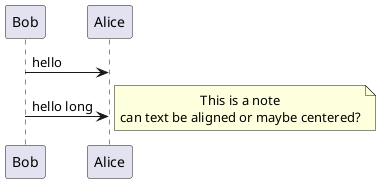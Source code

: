 {
  "sha1": "x0um7rj3uvbcjult59txbgdz6pe20a",
  "insertion": {
    "when": "2024-06-04T17:28:46.943Z",
    "url": "https://github.com/plantuml/plantuml/issues/134",
    "user": "plantuml@gmail.com"
  }
}
@startuml
skinparam useBetaStyle true
<style>
note {
	HorizontalAlignment center
}
</style>

Bob -> Alice : hello
Bob -> Alice : hello long
note right
This is a note
can text be aligned or maybe centered?
endnote
@enduml
